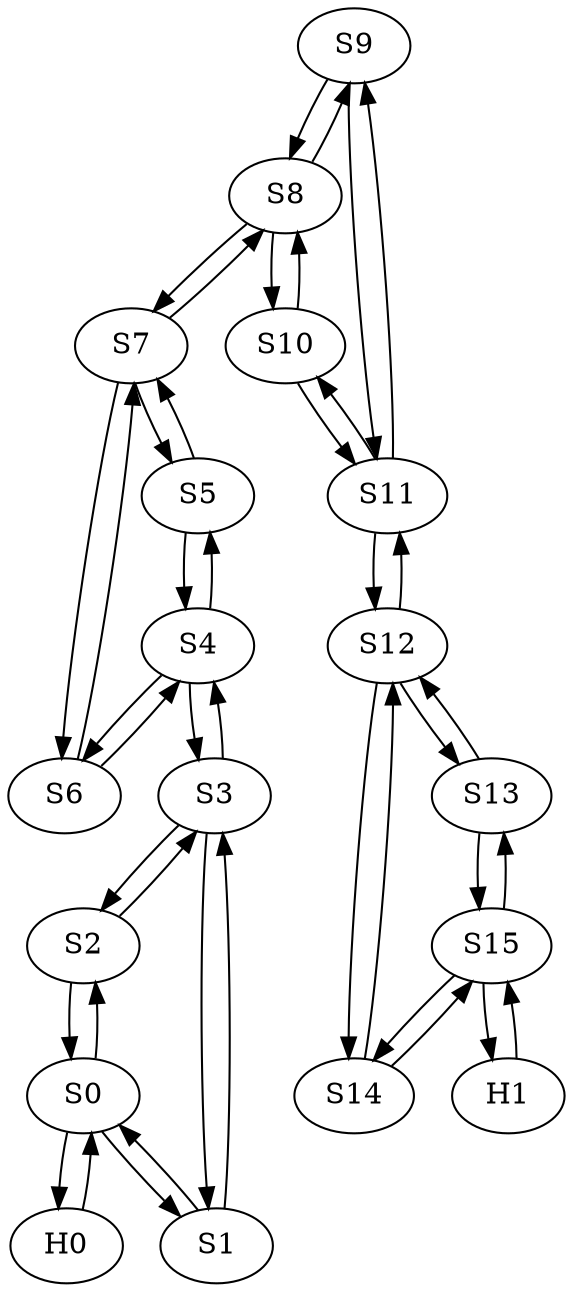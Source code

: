 strict digraph  {
	S9	 [id=9,
		ip="10.0.0.9",
		mac="00:00:0a:00:00:09",
		type=switch];
	S8	 [id=8,
		ip="10.0.0.8",
		mac="00:00:0a:00:00:08",
		type=switch];
	S9 -> S8	 [dst_port=2,
		src_port=1];
	S11	 [id=11,
		ip="10.0.0.11",
		mac="00:00:0a:00:00:0b",
		type=switch];
	S9 -> S11	 [dst_port=1,
		src_port=2];
	S8 -> S9	 [dst_port=1,
		src_port=2];
	S7	 [id=7,
		ip="10.0.0.7",
		mac="00:00:0a:00:00:07",
		type=switch];
	S8 -> S7	 [dst_port=3,
		src_port=1];
	S10	 [id=10,
		ip="10.0.0.10",
		mac="00:00:0a:00:00:0a",
		type=switch];
	S8 -> S10	 [dst_port=1,
		src_port=3];
	S3	 [id=3,
		ip="10.0.0.3",
		mac="00:00:0a:00:00:03",
		type=switch];
	S2	 [id=2,
		ip="10.0.0.2",
		mac="00:00:0a:00:00:02",
		type=switch];
	S3 -> S2	 [dst_port=2,
		src_port=2];
	S1	 [id=1,
		ip="10.0.0.1",
		mac="00:00:0a:00:00:01",
		type=switch];
	S3 -> S1	 [dst_port=2,
		src_port=1];
	S4	 [id=4,
		ip="10.0.0.4",
		mac="00:00:0a:00:00:04",
		type=switch];
	S3 -> S4	 [dst_port=1,
		src_port=3];
	S2 -> S3	 [dst_port=2,
		src_port=2];
	S0	 [id=0,
		ip="10.0.0.0",
		mac="00:00:0a:00:00:00",
		type=switch];
	S2 -> S0	 [dst_port=3,
		src_port=1];
	H0	 [id=-1,
		ip="10.255.255.253",
		mac="00:00:0a:ff:ff:fd",
		type=host];
	H0 -> S0	 [dst_port=1,
		src_port=1];
	H1	 [id=16,
		ip="10.0.0.16",
		mac="00:00:0a:00:00:10",
		type=host];
	S15	 [id=15,
		ip="10.0.0.15",
		mac="00:00:0a:00:00:0f",
		type=switch];
	H1 -> S15	 [dst_port=3,
		src_port=1];
	S7 -> S8	 [dst_port=1,
		src_port=3];
	S6	 [id=6,
		ip="10.0.0.6",
		mac="00:00:0a:00:00:06",
		type=switch];
	S7 -> S6	 [dst_port=2,
		src_port=2];
	S5	 [id=5,
		ip="10.0.0.5",
		mac="00:00:0a:00:00:05",
		type=switch];
	S7 -> S5	 [dst_port=2,
		src_port=1];
	S6 -> S7	 [dst_port=2,
		src_port=2];
	S6 -> S4	 [dst_port=3,
		src_port=1];
	S5 -> S7	 [dst_port=1,
		src_port=2];
	S5 -> S4	 [dst_port=2,
		src_port=1];
	S14	 [id=14,
		ip="10.0.0.14",
		mac="00:00:0a:00:00:0e",
		type=switch];
	S14 -> S15	 [dst_port=2,
		src_port=2];
	S12	 [id=12,
		ip="10.0.0.12",
		mac="00:00:0a:00:00:0c",
		type=switch];
	S14 -> S12	 [dst_port=3,
		src_port=1];
	S13	 [id=13,
		ip="10.0.0.13",
		mac="00:00:0a:00:00:0d",
		type=switch];
	S13 -> S15	 [dst_port=1,
		src_port=2];
	S13 -> S12	 [dst_port=2,
		src_port=1];
	S15 -> H1	 [dst_port=1,
		src_port=3];
	S15 -> S14	 [dst_port=2,
		src_port=2];
	S15 -> S13	 [dst_port=2,
		src_port=1];
	S12 -> S14	 [dst_port=1,
		src_port=3];
	S12 -> S13	 [dst_port=1,
		src_port=2];
	S12 -> S11	 [dst_port=3,
		src_port=1];
	S0 -> S2	 [dst_port=1,
		src_port=3];
	S0 -> H0	 [dst_port=1,
		src_port=1];
	S0 -> S1	 [dst_port=1,
		src_port=2];
	S10 -> S8	 [dst_port=3,
		src_port=1];
	S10 -> S11	 [dst_port=2,
		src_port=2];
	S1 -> S3	 [dst_port=1,
		src_port=2];
	S1 -> S0	 [dst_port=2,
		src_port=1];
	S4 -> S3	 [dst_port=3,
		src_port=1];
	S4 -> S6	 [dst_port=1,
		src_port=3];
	S4 -> S5	 [dst_port=1,
		src_port=2];
	S11 -> S9	 [dst_port=2,
		src_port=1];
	S11 -> S12	 [dst_port=1,
		src_port=3];
	S11 -> S10	 [dst_port=2,
		src_port=2];
}
